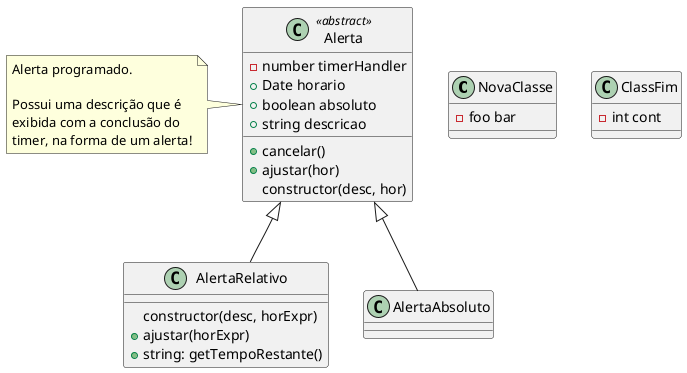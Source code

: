 @startuml "Classes"

top to bottom direction

class NovaClasse {
  - foo bar
}

class Alerta <<abstract>> {
  - number timerHandler
  + Date horario
  + boolean absoluto
  + string descricao
  + cancelar()
  + ajustar(hor)
  constructor(desc, hor)
}
note left of Alerta : Alerta programado.\n\nPossui uma descrição que é\nexibida com a conclusão do\ntimer, na forma de um alerta!

class AlertaRelativo {
  constructor(desc, horExpr)
  + ajustar(horExpr)
  + string: getTempoRestante()
}


class ClassFim {
  - int cont
}

Alerta <|-- AlertaRelativo
Alerta <|-- AlertaAbsoluto

@enduml
